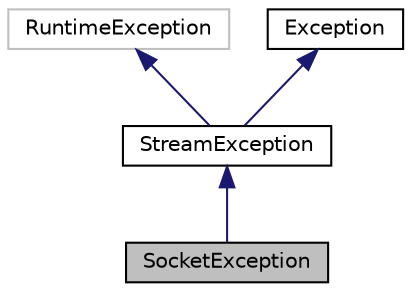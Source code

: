 digraph "SocketException"
{
  edge [fontname="Helvetica",fontsize="10",labelfontname="Helvetica",labelfontsize="10"];
  node [fontname="Helvetica",fontsize="10",shape=record];
  Node4 [label="SocketException",height=0.2,width=0.4,color="black", fillcolor="grey75", style="filled", fontcolor="black"];
  Node5 -> Node4 [dir="back",color="midnightblue",fontsize="10",style="solid",fontname="Helvetica"];
  Node5 [label="StreamException",height=0.2,width=0.4,color="black", fillcolor="white", style="filled",URL="$class_p_e_a_r2_1_1_net_1_1_transmitter_1_1_stream_exception.html"];
  Node6 -> Node5 [dir="back",color="midnightblue",fontsize="10",style="solid",fontname="Helvetica"];
  Node6 [label="RuntimeException",height=0.2,width=0.4,color="grey75", fillcolor="white", style="filled"];
  Node7 -> Node5 [dir="back",color="midnightblue",fontsize="10",style="solid",fontname="Helvetica"];
  Node7 [label="Exception",height=0.2,width=0.4,color="black", fillcolor="white", style="filled",URL="$interface_p_e_a_r2_1_1_net_1_1_transmitter_1_1_exception.html"];
}

